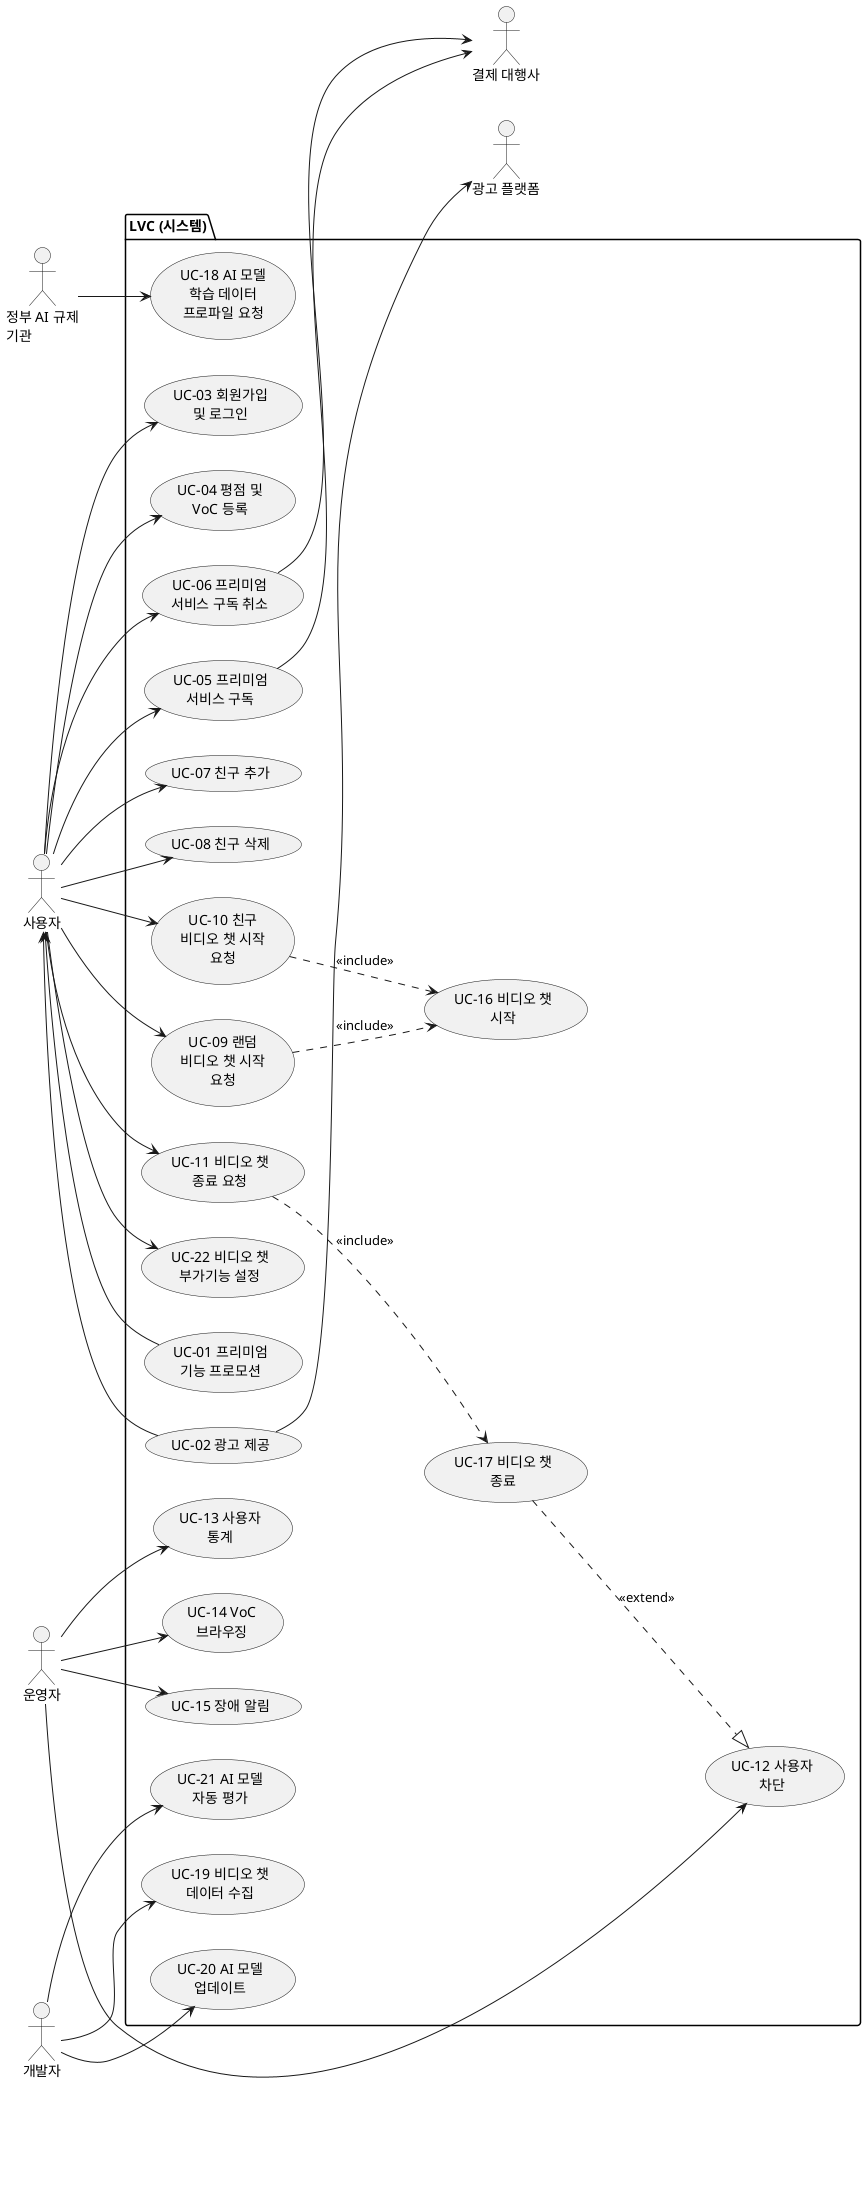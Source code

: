 @startuml

skinparam wrapWidth 100
left to right direction

actor "사용자" as User
actor "운영자" as Admin
actor "개발자" as Developer
actor "광고 플랫폼" as AdProvider
actor "결제 대행사" as PayProvider
actor "정부 AI 규제 기관" as Regulator

package "LVC (시스템)" {
    usecase "UC-01 프리미엄 기능 프로모션" as UC1
    usecase "UC-02 광고 제공" as UC2
    usecase "UC-03 회원가입 및 로그인" as UC3
    usecase "UC-04 평점 및 VoC 등록" as UC4
    usecase "UC-05 프리미엄 서비스 구독" as UC5
    usecase "UC-06 프리미엄 서비스 구독 취소" as UC6
    usecase "UC-07 친구 추가" as UC7
    usecase "UC-08 친구 삭제" as UC8
    usecase "UC-09 랜덤 비디오 챗 시작 요청" as UC9
    usecase "UC-10 친구 비디오 챗 시작 요청" as UC10
    usecase "UC-11 비디오 챗 종료 요청" as UC11
    usecase "UC-12 사용자 차단" as UC12
    usecase "UC-13 사용자 통계" as UC13
    usecase "UC-14 VoC 브라우징" as UC14
    usecase "UC-15 장애 알림" as UC15
    usecase "UC-16 비디오 챗 시작" as UC16
    usecase "UC-17 비디오 챗 종료" as UC17
    usecase "UC-18 AI 모델 학습 데이터 프로파일 요청" as UC18
    usecase "UC-19 비디오 챗 데이터 수집" as UC19
    usecase "UC-20 AI 모델 업데이트" as UC20
    usecase "UC-21 AI 모델 자동 평가" as UC21
    usecase "UC-22 비디오 챗 부가기능 설정" as UC22

    UC1 --> User
    UC2 --> User
    
    User --> UC3
    User --> UC4
    User --> UC5
    User --> UC6
    User --> UC7
    User --> UC8
    User --> UC9
    User --> UC10
    User --> UC11
    User --> UC22
    
    Admin --> UC12
    Admin --> UC13
    Admin --> UC14
    Admin --> UC15

    Regulator --> UC18

    Developer --> UC19
    Developer --> UC20
    Developer --> UC21

    UC5 --> PayProvider
    UC6 --> PayProvider

    UC2 --> AdProvider
    
    UC9 ..> UC16 : "<<include>>"
    UC10 ..> UC16 : "<<include>>"
    UC11 ..> UC17 : "<<include>>"
    UC17 ..|> UC12 : "<<extend>>"
}

@enduml
